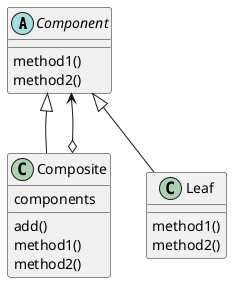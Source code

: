 @startuml
abstract class Component{
  method1()
  method2()
}

class Composite{
  components

  add()
  method1()
  method2()
}

class Leaf{
  method1()
  method2()
}

Composite -up-|> Component
Leaf -up-|> Component
Composite o--> Component


@enduml
